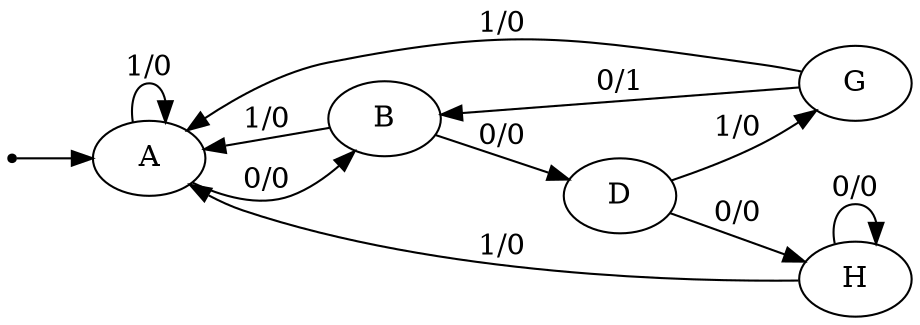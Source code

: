 digraph STG {
	 rankdir=LR;
	 INIT [shape=point];
	 A [label="A"];  
	 B [label="B"];  
	 D [label="D"];  
	 G [label="G"];  
	 H [label="H"];  

	 INIT -> A;
	 A -> B[label="0/0"];
	 A -> A[label="1/0"];
	 B -> D[label="0/0"];
	 B -> A[label="1/0"];
	 D -> H[label="0/0"];
	 D -> G[label="1/0"];
	 G -> B[label="0/1"];
	 G -> A[label="1/0"];
	 H -> H[label="0/0"];
	 H -> A[label="1/0"];
}
